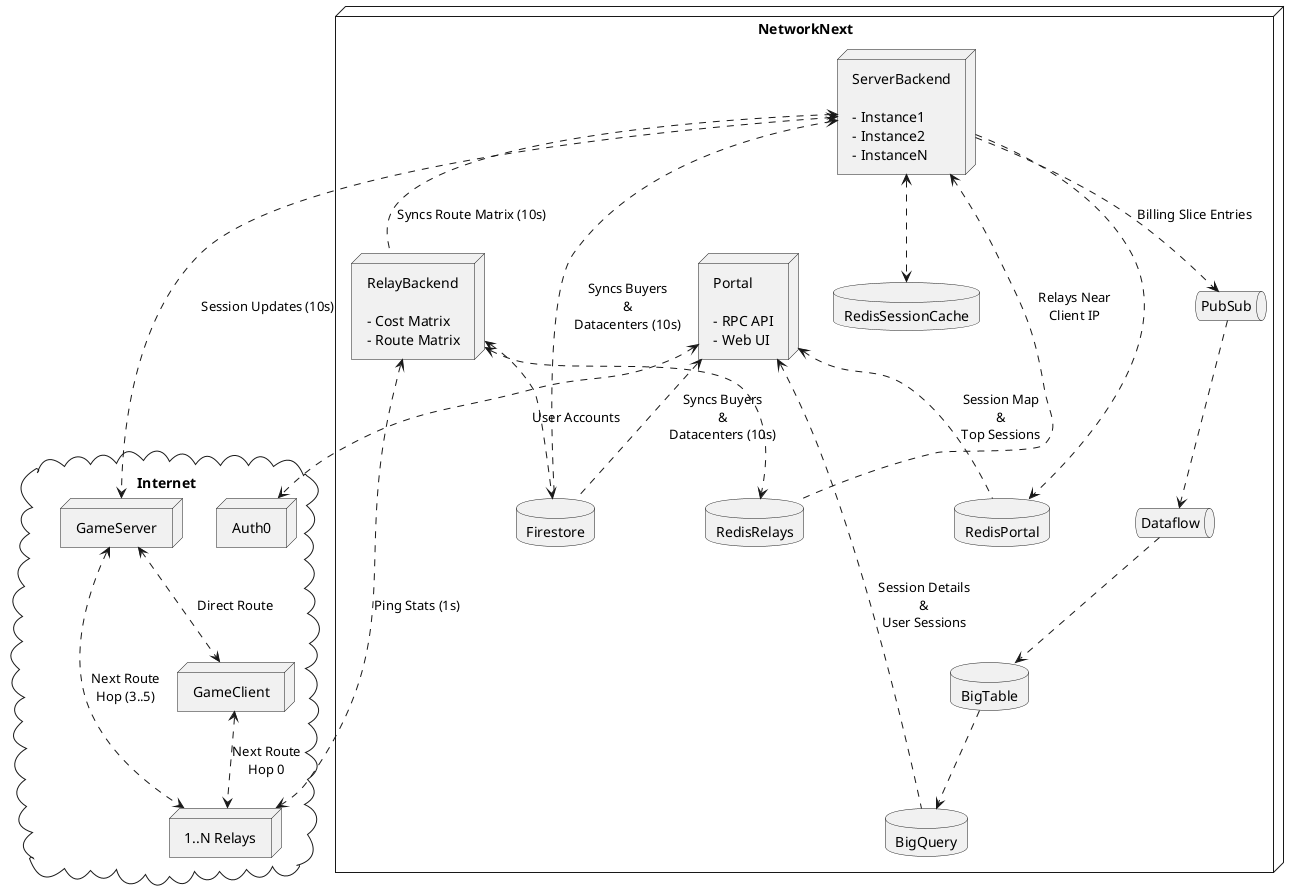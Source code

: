 @startuml
node NetworkNext {
    database BigTable
    database BigQuery
    database Firestore
    database RedisRelays
    database RedisSessionCache
    database RedisPortal
    queue PubSub
    queue Dataflow

    node RelayBackend [
        RelayBackend

        - Cost Matrix
        - Route Matrix
    ]
    node ServerBackend [
        ServerBackend

        - Instance1
        - Instance2
        - InstanceN
    ]
    node Portal [
        Portal

        - RPC API
        - Web UI
    ]
}

cloud Internet {
    node Auth0
    node Relays [
        1..N Relays
    ]
    node GameServer
    node GameClient
}

RelayBackend <..> Relays : Ping Stats (1s)
RelayBackend <..> RedisRelays
RelayBackend <..> Firestore

GameServer <..> GameClient : Direct Route
GameClient <..> Relays : Next Route\nHop 0
GameServer <..> Relays : Next Route\nHop (3..5)
ServerBackend <..> GameServer : Session Updates (10s)
ServerBackend <.. Firestore : Syncs Buyers\n&\nDatacenters (10s)
ServerBackend <.. RelayBackend : Syncs Route Matrix (10s)
ServerBackend <.. RedisRelays : Relays Near\nClient IP
ServerBackend <..> RedisSessionCache
ServerBackend ..> RedisPortal
ServerBackend ..> PubSub : Billing Slice Entries

PubSub ..> Dataflow
Dataflow ..> BigTable
BigTable ..> BigQuery

Portal <.. Firestore : Syncs Buyers\n&\nDatacenters (10s)
Portal <.. BigQuery : Session Details\n&\nUser Sessions
Portal <.. RedisPortal : Session Map\n&\nTop Sessions
Portal <..> Auth0 : User Accounts
@enduml


